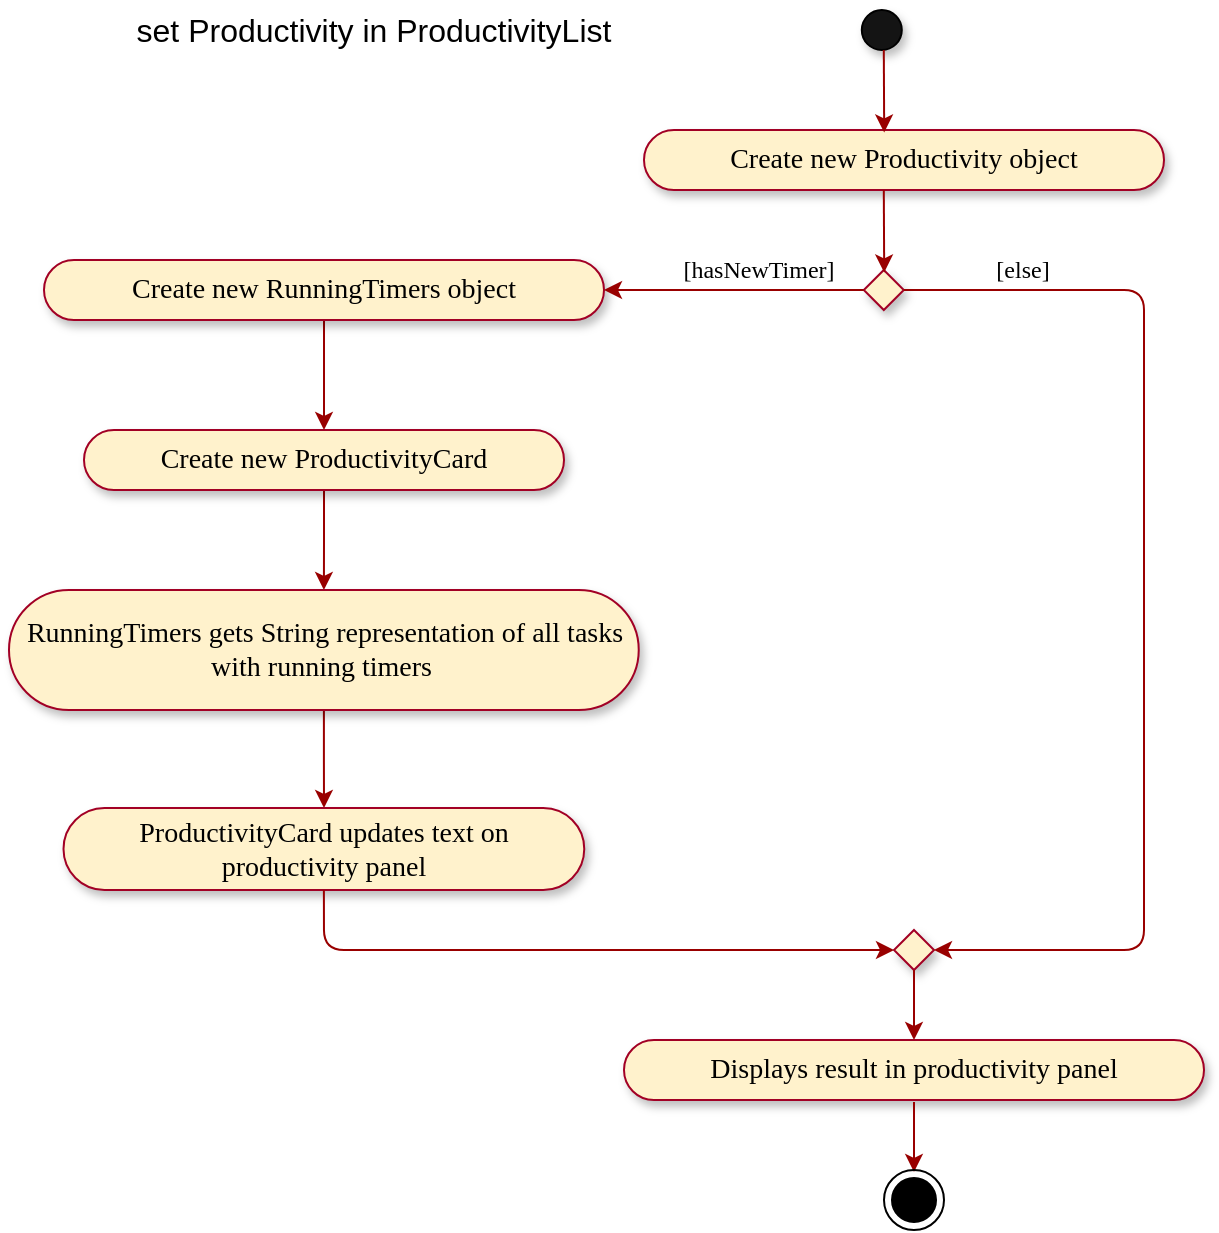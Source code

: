 <mxfile version="12.9.11" type="google"><diagram id="H0szr-YYsvMoYDqsZBnE" name="Page-1"><mxGraphModel dx="1752" dy="457" grid="1" gridSize="10" guides="1" tooltips="1" connect="1" arrows="1" fold="1" page="1" pageScale="1" pageWidth="827" pageHeight="1169" math="0" shadow="0"><root><mxCell id="0"/><mxCell id="1" parent="0"/><mxCell id="-caYyiV9qxKmaVOHcfmB-2" value="" style="ellipse;whiteSpace=wrap;html=1;aspect=fixed;fillColor=#141414;shadow=1;" parent="1" vertex="1"><mxGeometry x="278.9" y="320" width="20" height="20" as="geometry"/></mxCell><mxCell id="-caYyiV9qxKmaVOHcfmB-12" value="Displays result in productivity panel" style="whiteSpace=wrap;html=1;rounded=1;arcSize=50;align=center;verticalAlign=middle;strokeWidth=1;autosize=1;spacing=4;treeFolding=1;treeMoving=1;newEdgeStyle={&quot;edgeStyle&quot;:&quot;entityRelationEdgeStyle&quot;,&quot;startArrow&quot;:&quot;none&quot;,&quot;endArrow&quot;:&quot;none&quot;,&quot;segment&quot;:10,&quot;curved&quot;:1};shadow=1;fillColor=#fff2cc;strokeColor=#A20025;fontSize=14;fontFamily=Verdana;" parent="1" vertex="1"><mxGeometry x="160" y="835" width="290" height="30" as="geometry"/></mxCell><mxCell id="-caYyiV9qxKmaVOHcfmB-15" value="" style="rhombus;whiteSpace=wrap;html=1;shadow=1;strokeColor=#A20025;fillColor=#fff2cc;" parent="1" vertex="1"><mxGeometry x="295" y="780" width="20" height="20" as="geometry"/></mxCell><mxCell id="-caYyiV9qxKmaVOHcfmB-16" value="" style="endArrow=classic;html=1;strokeColor=#990000;entryX=0.5;entryY=0;entryDx=0;entryDy=0;exitX=0.5;exitY=1;exitDx=0;exitDy=0;" parent="1" source="-caYyiV9qxKmaVOHcfmB-15" target="-caYyiV9qxKmaVOHcfmB-12" edge="1"><mxGeometry width="50" height="50" relative="1" as="geometry"><mxPoint x="181" y="840" as="sourcePoint"/><mxPoint x="231" y="790" as="targetPoint"/></mxGeometry></mxCell><mxCell id="-caYyiV9qxKmaVOHcfmB-17" value="" style="endArrow=classic;html=1;strokeColor=#990000;entryX=0.5;entryY=0;entryDx=0;entryDy=0;exitX=0.5;exitY=1;exitDx=0;exitDy=0;" parent="1" edge="1"><mxGeometry width="50" height="50" relative="1" as="geometry"><mxPoint x="305" y="866" as="sourcePoint"/><mxPoint x="305" y="901" as="targetPoint"/></mxGeometry></mxCell><mxCell id="-caYyiV9qxKmaVOHcfmB-18" value="Create new Productivity object" style="whiteSpace=wrap;html=1;rounded=1;arcSize=50;align=center;verticalAlign=middle;strokeWidth=1;autosize=1;spacing=4;treeFolding=1;treeMoving=1;newEdgeStyle={&quot;edgeStyle&quot;:&quot;entityRelationEdgeStyle&quot;,&quot;startArrow&quot;:&quot;none&quot;,&quot;endArrow&quot;:&quot;none&quot;,&quot;segment&quot;:10,&quot;curved&quot;:1};shadow=1;fillColor=#fff2cc;strokeColor=#A20025;fontFamily=Verdana;fontSize=14;" parent="1" vertex="1"><mxGeometry x="170" y="380" width="260" height="30" as="geometry"/></mxCell><mxCell id="-caYyiV9qxKmaVOHcfmB-20" value="" style="ellipse;html=1;shape=endState;fillColor=#000000;strokeColor=#000000;" parent="1" vertex="1"><mxGeometry x="290" y="900" width="30" height="30" as="geometry"/></mxCell><mxCell id="-caYyiV9qxKmaVOHcfmB-21" value="" style="edgeStyle=orthogonalEdgeStyle;rounded=0;orthogonalLoop=1;jettySize=auto;html=1;strokeColor=#990000;" parent="1" source="-caYyiV9qxKmaVOHcfmB-22" target="-caYyiV9qxKmaVOHcfmB-24" edge="1"><mxGeometry relative="1" as="geometry"/></mxCell><mxCell id="-caYyiV9qxKmaVOHcfmB-22" value="Create new ProductivityCard" style="whiteSpace=wrap;html=1;rounded=1;arcSize=50;align=center;verticalAlign=middle;strokeWidth=1;autosize=1;spacing=4;treeFolding=1;treeMoving=1;newEdgeStyle={&quot;edgeStyle&quot;:&quot;entityRelationEdgeStyle&quot;,&quot;startArrow&quot;:&quot;none&quot;,&quot;endArrow&quot;:&quot;none&quot;,&quot;segment&quot;:10,&quot;curved&quot;:1};shadow=1;fillColor=#fff2cc;strokeColor=#A20025;fontFamily=Verdana;fontSize=14;" parent="1" vertex="1"><mxGeometry x="-110" y="530" width="240" height="30" as="geometry"/></mxCell><mxCell id="-caYyiV9qxKmaVOHcfmB-23" value="" style="edgeStyle=orthogonalEdgeStyle;rounded=0;orthogonalLoop=1;jettySize=auto;html=1;strokeColor=#990000;" parent="1" source="-caYyiV9qxKmaVOHcfmB-24" target="-caYyiV9qxKmaVOHcfmB-25" edge="1"><mxGeometry relative="1" as="geometry"/></mxCell><mxCell id="-caYyiV9qxKmaVOHcfmB-24" value="RunningTimers gets String representation of all tasks with running timers&amp;nbsp;" style="whiteSpace=wrap;html=1;rounded=1;arcSize=50;align=center;verticalAlign=middle;strokeWidth=1;autosize=1;spacing=4;treeFolding=1;treeMoving=1;newEdgeStyle={&quot;edgeStyle&quot;:&quot;entityRelationEdgeStyle&quot;,&quot;startArrow&quot;:&quot;none&quot;,&quot;endArrow&quot;:&quot;none&quot;,&quot;segment&quot;:10,&quot;curved&quot;:1};shadow=1;fillColor=#fff2cc;strokeColor=#A20025;fontFamily=Verdana;fontSize=14;" parent="1" vertex="1"><mxGeometry x="-147.5" y="610" width="314.87" height="60" as="geometry"/></mxCell><mxCell id="-caYyiV9qxKmaVOHcfmB-25" value="ProductivityCard updates text on productivity panel" style="whiteSpace=wrap;html=1;rounded=1;arcSize=50;align=center;verticalAlign=middle;strokeWidth=1;autosize=1;spacing=4;treeFolding=1;treeMoving=1;newEdgeStyle={&quot;edgeStyle&quot;:&quot;entityRelationEdgeStyle&quot;,&quot;startArrow&quot;:&quot;none&quot;,&quot;endArrow&quot;:&quot;none&quot;,&quot;segment&quot;:10,&quot;curved&quot;:1};shadow=1;fillColor=#fff2cc;strokeColor=#A20025;fontFamily=Verdana;fontSize=14;" parent="1" vertex="1"><mxGeometry x="-120.25" y="719" width="260.38" height="41" as="geometry"/></mxCell><mxCell id="-caYyiV9qxKmaVOHcfmB-26" value="" style="edgeStyle=orthogonalEdgeStyle;rounded=0;orthogonalLoop=1;jettySize=auto;html=1;strokeColor=#990000;" parent="1" source="-caYyiV9qxKmaVOHcfmB-27" target="-caYyiV9qxKmaVOHcfmB-22" edge="1"><mxGeometry relative="1" as="geometry"/></mxCell><mxCell id="-caYyiV9qxKmaVOHcfmB-27" value="Create new RunningTimers object" style="whiteSpace=wrap;html=1;rounded=1;arcSize=50;align=center;verticalAlign=middle;strokeWidth=1;autosize=1;spacing=4;treeFolding=1;treeMoving=1;newEdgeStyle={&quot;edgeStyle&quot;:&quot;entityRelationEdgeStyle&quot;,&quot;startArrow&quot;:&quot;none&quot;,&quot;endArrow&quot;:&quot;none&quot;,&quot;segment&quot;:10,&quot;curved&quot;:1};shadow=1;fillColor=#fff2cc;strokeColor=#A20025;fontFamily=Verdana;fontSize=14;" parent="1" vertex="1"><mxGeometry x="-130" y="445" width="280" height="30" as="geometry"/></mxCell><mxCell id="-caYyiV9qxKmaVOHcfmB-28" value="" style="rhombus;whiteSpace=wrap;html=1;shadow=1;strokeColor=#A20025;fillColor=#fff2cc;" parent="1" vertex="1"><mxGeometry x="279.9" y="450" width="20" height="20" as="geometry"/></mxCell><mxCell id="-caYyiV9qxKmaVOHcfmB-29" value="" style="endArrow=classic;html=1;exitX=0.5;exitY=1;exitDx=0;exitDy=0;entryX=0.455;entryY=0.041;entryDx=0;entryDy=0;entryPerimeter=0;strokeColor=#990000;" parent="1" edge="1"><mxGeometry width="50" height="50" relative="1" as="geometry"><mxPoint x="289.9" y="410" as="sourcePoint"/><mxPoint x="290.1" y="451.23" as="targetPoint"/></mxGeometry></mxCell><mxCell id="-caYyiV9qxKmaVOHcfmB-30" value="&lt;span style=&quot;font-size: 12px;&quot;&gt;[hasNewTimer]&lt;/span&gt;" style="text;html=1;align=center;verticalAlign=middle;resizable=0;points=[];autosize=1;fontFamily=Verdana;fontSize=12;" parent="1" vertex="1"><mxGeometry x="172.37" y="440" width="110" height="20" as="geometry"/></mxCell><mxCell id="-caYyiV9qxKmaVOHcfmB-31" value="" style="endArrow=classic;html=1;entryX=1;entryY=0.5;entryDx=0;entryDy=0;exitX=0;exitY=0.5;exitDx=0;exitDy=0;strokeColor=#990000;" parent="1" source="-caYyiV9qxKmaVOHcfmB-28" target="-caYyiV9qxKmaVOHcfmB-27" edge="1"><mxGeometry width="50" height="50" relative="1" as="geometry"><mxPoint x="390" y="400" as="sourcePoint"/><mxPoint x="440" y="350" as="targetPoint"/></mxGeometry></mxCell><mxCell id="-caYyiV9qxKmaVOHcfmB-32" value="" style="endArrow=classic;html=1;strokeColor=#990000;entryX=1;entryY=0.5;entryDx=0;entryDy=0;" parent="1" target="-caYyiV9qxKmaVOHcfmB-15" edge="1"><mxGeometry width="50" height="50" relative="1" as="geometry"><mxPoint x="300" y="460" as="sourcePoint"/><mxPoint x="476" y="460" as="targetPoint"/><Array as="points"><mxPoint x="420" y="460"/><mxPoint x="420" y="790"/></Array></mxGeometry></mxCell><mxCell id="-caYyiV9qxKmaVOHcfmB-33" value="&lt;span style=&quot;font-size: 12px;&quot;&gt;[else]&lt;/span&gt;" style="text;html=1;align=center;verticalAlign=middle;resizable=0;points=[];autosize=1;fontFamily=Verdana;fontSize=12;" parent="1" vertex="1"><mxGeometry x="334" y="440" width="50" height="20" as="geometry"/></mxCell><mxCell id="-caYyiV9qxKmaVOHcfmB-35" value="" style="endArrow=classic;html=1;strokeColor=#990000;exitX=0.5;exitY=1;exitDx=0;exitDy=0;entryX=0;entryY=0.5;entryDx=0;entryDy=0;" parent="1" source="-caYyiV9qxKmaVOHcfmB-25" target="-caYyiV9qxKmaVOHcfmB-15" edge="1"><mxGeometry width="50" height="50" relative="1" as="geometry"><mxPoint x="390" y="770" as="sourcePoint"/><mxPoint x="440" y="720" as="targetPoint"/><Array as="points"><mxPoint x="10" y="790"/></Array></mxGeometry></mxCell><mxCell id="-caYyiV9qxKmaVOHcfmB-36" value="" style="endArrow=classic;html=1;exitX=0.5;exitY=1;exitDx=0;exitDy=0;entryX=0.455;entryY=0.041;entryDx=0;entryDy=0;entryPerimeter=0;strokeColor=#990000;" parent="1" edge="1"><mxGeometry width="50" height="50" relative="1" as="geometry"><mxPoint x="289.9" y="340" as="sourcePoint"/><mxPoint x="290.1" y="381.23" as="targetPoint"/></mxGeometry></mxCell><mxCell id="Z2BhfAaEBNat48M0TbHn-1" value="&lt;font style=&quot;font-size: 16px&quot;&gt;set Productivity in ProductivityList&lt;/font&gt;" style="text;html=1;strokeColor=none;fillColor=none;align=center;verticalAlign=middle;whiteSpace=wrap;rounded=0;" vertex="1" parent="1"><mxGeometry x="-100" y="320" width="270" height="20" as="geometry"/></mxCell></root></mxGraphModel></diagram></mxfile>
